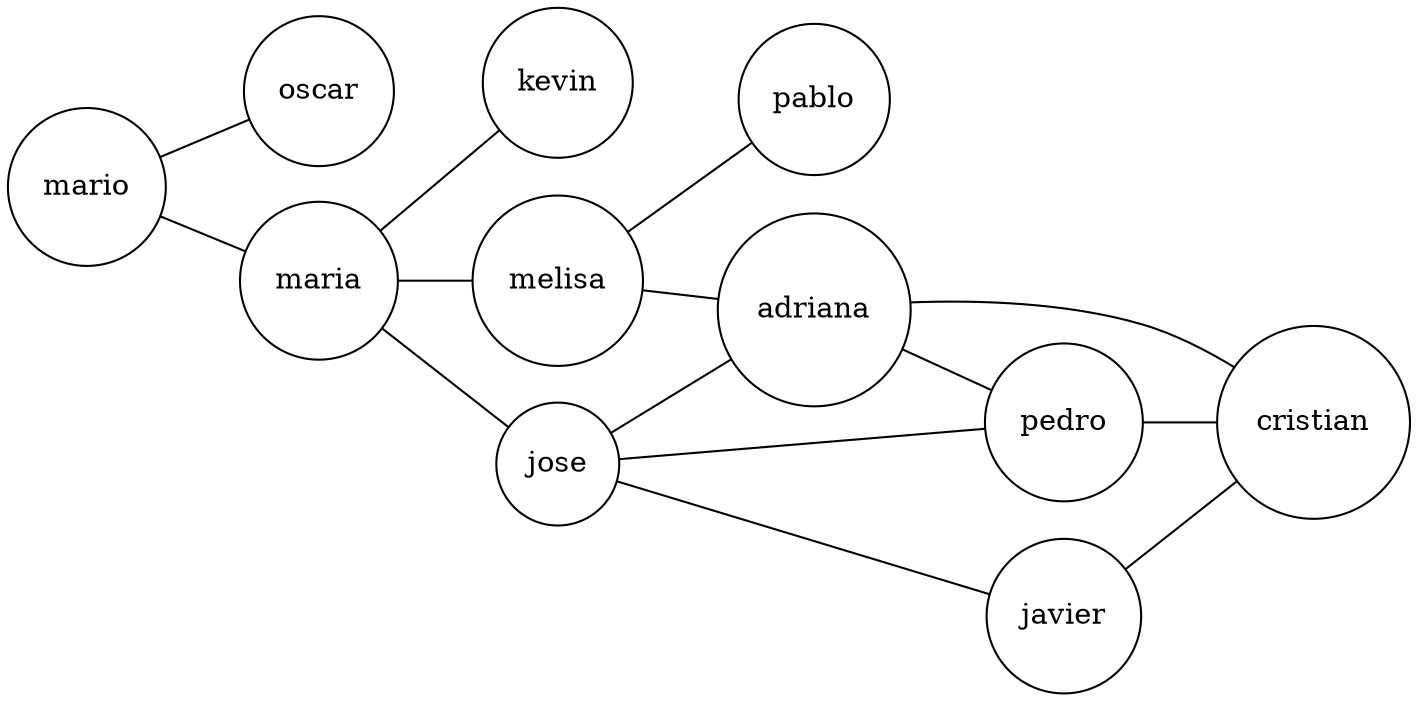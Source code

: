 digraph G {
    graph [rankdir=LR ]
    node [shape=circle]
    edge [dir=none]
    // nodos
    oscar
    mario
    maria
    kevin
    melisa
    jose
    javier
    pedro
    adriana
    pablo
    cristian

    mario -> oscar
    mario -> maria
    maria -> jose
    maria -> melisa
    maria -> kevin
    jose -> javier
    jose -> pedro
    jose -> adriana
    melisa -> adriana
    melisa -> pablo
    adriana -> pedro 
    adriana -> cristian
    pedro -> cristian
    javier -> cristian



}